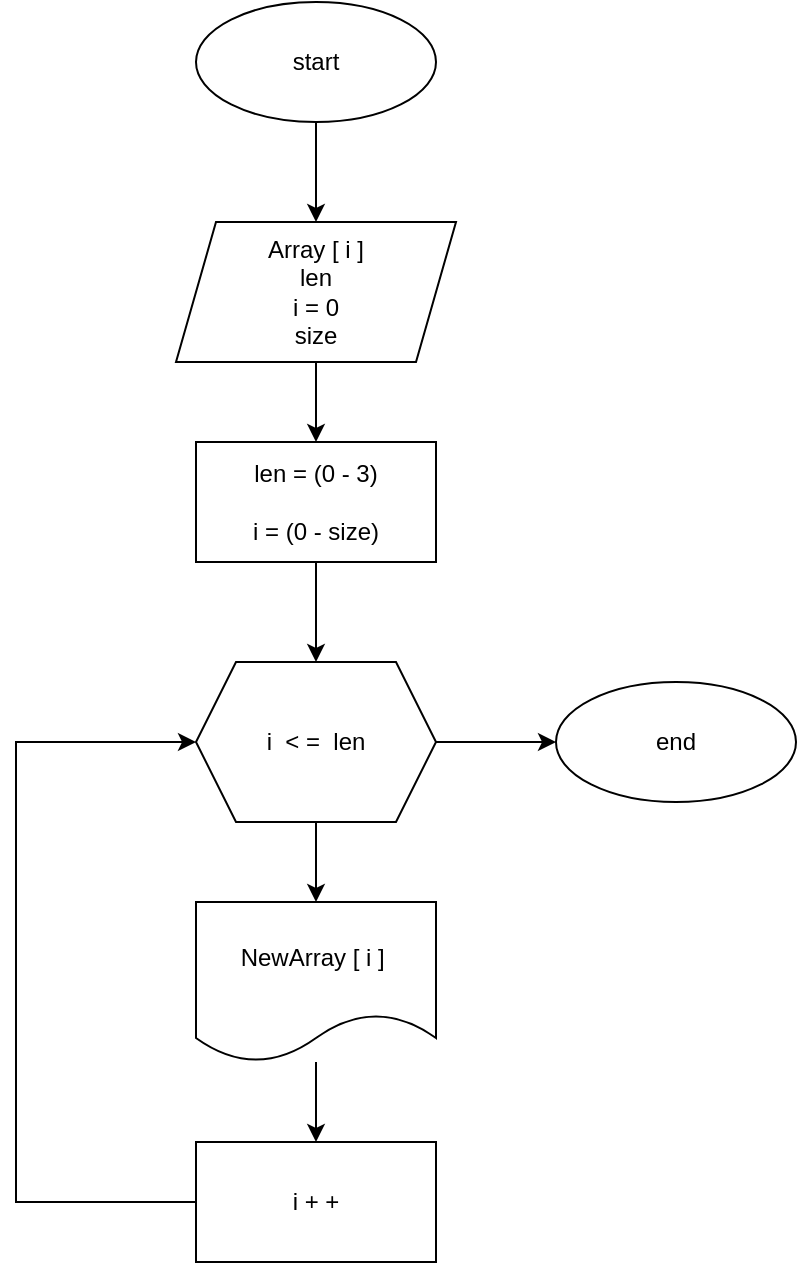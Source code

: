 <mxfile version="20.0.1" type="device"><diagram id="_N1ND3b9KEDQnEFS2jj1" name="Page-1"><mxGraphModel dx="1422" dy="789" grid="1" gridSize="10" guides="1" tooltips="1" connect="1" arrows="1" fold="1" page="1" pageScale="1" pageWidth="827" pageHeight="1169" math="0" shadow="0"><root><mxCell id="0"/><mxCell id="1" parent="0"/><mxCell id="zFS2gR1ndjwE6gP0lkiI-3" style="edgeStyle=orthogonalEdgeStyle;rounded=0;orthogonalLoop=1;jettySize=auto;html=1;exitX=0.5;exitY=1;exitDx=0;exitDy=0;entryX=0.5;entryY=0;entryDx=0;entryDy=0;" edge="1" parent="1" source="zFS2gR1ndjwE6gP0lkiI-1" target="zFS2gR1ndjwE6gP0lkiI-2"><mxGeometry relative="1" as="geometry"/></mxCell><mxCell id="zFS2gR1ndjwE6gP0lkiI-1" value="start" style="ellipse;whiteSpace=wrap;html=1;" vertex="1" parent="1"><mxGeometry x="330" y="60" width="120" height="60" as="geometry"/></mxCell><mxCell id="zFS2gR1ndjwE6gP0lkiI-5" value="" style="edgeStyle=orthogonalEdgeStyle;rounded=0;orthogonalLoop=1;jettySize=auto;html=1;" edge="1" parent="1" source="zFS2gR1ndjwE6gP0lkiI-2" target="zFS2gR1ndjwE6gP0lkiI-4"><mxGeometry relative="1" as="geometry"/></mxCell><mxCell id="zFS2gR1ndjwE6gP0lkiI-2" value="Array [ i ]&lt;br&gt;len&lt;br&gt;i = 0&lt;br&gt;size" style="shape=parallelogram;perimeter=parallelogramPerimeter;whiteSpace=wrap;html=1;fixedSize=1;" vertex="1" parent="1"><mxGeometry x="320" y="170" width="140" height="70" as="geometry"/></mxCell><mxCell id="zFS2gR1ndjwE6gP0lkiI-8" style="edgeStyle=orthogonalEdgeStyle;rounded=0;orthogonalLoop=1;jettySize=auto;html=1;entryX=0.5;entryY=0;entryDx=0;entryDy=0;" edge="1" parent="1" source="zFS2gR1ndjwE6gP0lkiI-4" target="zFS2gR1ndjwE6gP0lkiI-7"><mxGeometry relative="1" as="geometry"/></mxCell><mxCell id="zFS2gR1ndjwE6gP0lkiI-4" value="len = (0 - 3)&lt;br&gt;&lt;br&gt;i = (0 - size)" style="rounded=0;whiteSpace=wrap;html=1;" vertex="1" parent="1"><mxGeometry x="330" y="280" width="120" height="60" as="geometry"/></mxCell><mxCell id="zFS2gR1ndjwE6gP0lkiI-10" style="edgeStyle=orthogonalEdgeStyle;rounded=0;orthogonalLoop=1;jettySize=auto;html=1;entryX=0.5;entryY=0;entryDx=0;entryDy=0;" edge="1" parent="1" source="zFS2gR1ndjwE6gP0lkiI-7" target="zFS2gR1ndjwE6gP0lkiI-9"><mxGeometry relative="1" as="geometry"/></mxCell><mxCell id="zFS2gR1ndjwE6gP0lkiI-15" style="edgeStyle=orthogonalEdgeStyle;rounded=0;orthogonalLoop=1;jettySize=auto;html=1;entryX=0;entryY=0.5;entryDx=0;entryDy=0;" edge="1" parent="1" source="zFS2gR1ndjwE6gP0lkiI-7" target="zFS2gR1ndjwE6gP0lkiI-14"><mxGeometry relative="1" as="geometry"/></mxCell><mxCell id="zFS2gR1ndjwE6gP0lkiI-7" value="i&amp;nbsp; &amp;lt; =&amp;nbsp; len" style="shape=hexagon;perimeter=hexagonPerimeter2;whiteSpace=wrap;html=1;fixedSize=1;" vertex="1" parent="1"><mxGeometry x="330" y="390" width="120" height="80" as="geometry"/></mxCell><mxCell id="zFS2gR1ndjwE6gP0lkiI-12" style="edgeStyle=orthogonalEdgeStyle;rounded=0;orthogonalLoop=1;jettySize=auto;html=1;entryX=0.5;entryY=0;entryDx=0;entryDy=0;" edge="1" parent="1" source="zFS2gR1ndjwE6gP0lkiI-9" target="zFS2gR1ndjwE6gP0lkiI-11"><mxGeometry relative="1" as="geometry"/></mxCell><mxCell id="zFS2gR1ndjwE6gP0lkiI-9" value="NewArray [ i ]&amp;nbsp;" style="shape=document;whiteSpace=wrap;html=1;boundedLbl=1;" vertex="1" parent="1"><mxGeometry x="330" y="510" width="120" height="80" as="geometry"/></mxCell><mxCell id="zFS2gR1ndjwE6gP0lkiI-13" style="edgeStyle=orthogonalEdgeStyle;rounded=0;orthogonalLoop=1;jettySize=auto;html=1;entryX=0;entryY=0.5;entryDx=0;entryDy=0;" edge="1" parent="1" source="zFS2gR1ndjwE6gP0lkiI-11" target="zFS2gR1ndjwE6gP0lkiI-7"><mxGeometry relative="1" as="geometry"><Array as="points"><mxPoint x="240" y="660"/><mxPoint x="240" y="430"/></Array></mxGeometry></mxCell><mxCell id="zFS2gR1ndjwE6gP0lkiI-11" value="i + +" style="rounded=0;whiteSpace=wrap;html=1;" vertex="1" parent="1"><mxGeometry x="330" y="630" width="120" height="60" as="geometry"/></mxCell><mxCell id="zFS2gR1ndjwE6gP0lkiI-14" value="end" style="ellipse;whiteSpace=wrap;html=1;" vertex="1" parent="1"><mxGeometry x="510" y="400" width="120" height="60" as="geometry"/></mxCell></root></mxGraphModel></diagram></mxfile>